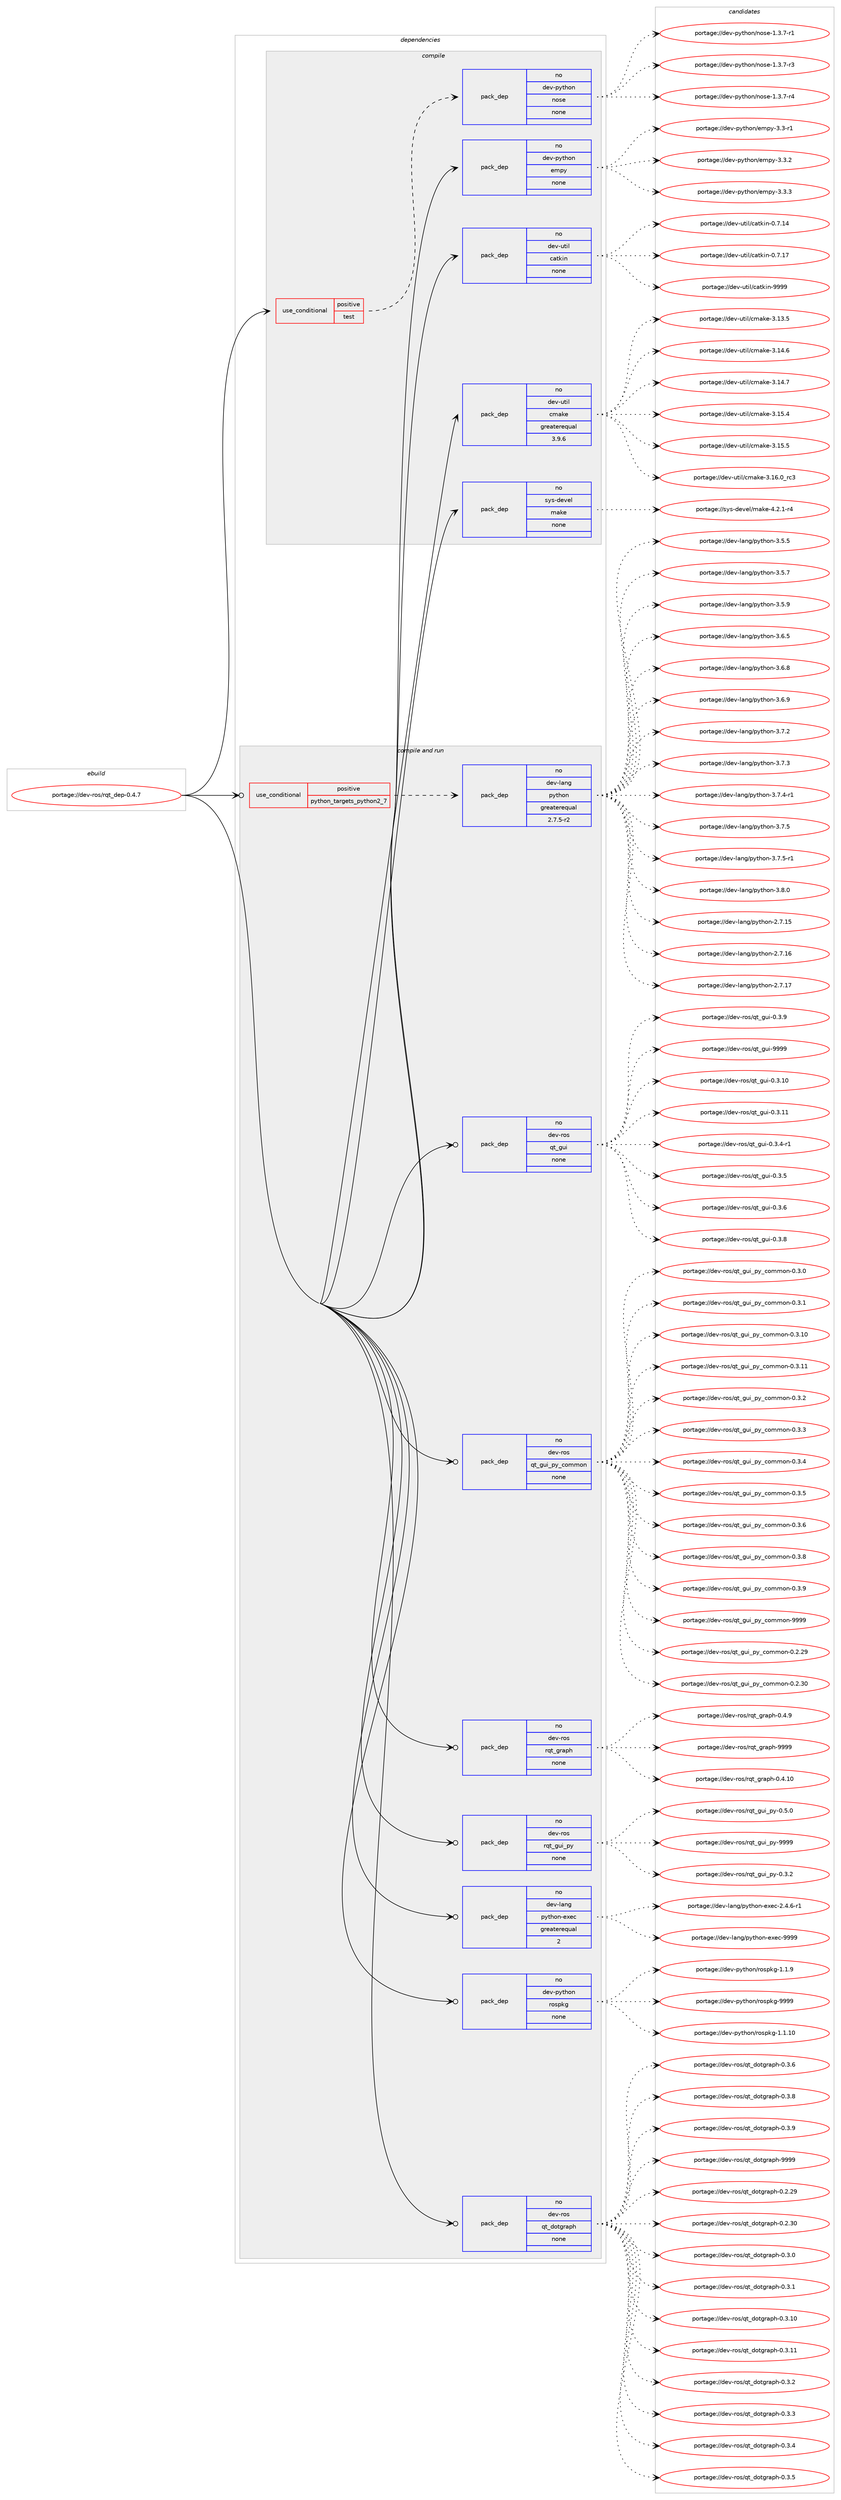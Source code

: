 digraph prolog {

# *************
# Graph options
# *************

newrank=true;
concentrate=true;
compound=true;
graph [rankdir=LR,fontname=Helvetica,fontsize=10,ranksep=1.5];#, ranksep=2.5, nodesep=0.2];
edge  [arrowhead=vee];
node  [fontname=Helvetica,fontsize=10];

# **********
# The ebuild
# **********

subgraph cluster_leftcol {
color=gray;
rank=same;
label=<<i>ebuild</i>>;
id [label="portage://dev-ros/rqt_dep-0.4.7", color=red, width=4, href="../dev-ros/rqt_dep-0.4.7.svg"];
}

# ****************
# The dependencies
# ****************

subgraph cluster_midcol {
color=gray;
label=<<i>dependencies</i>>;
subgraph cluster_compile {
fillcolor="#eeeeee";
style=filled;
label=<<i>compile</i>>;
subgraph cond44564 {
dependency200329 [label=<<TABLE BORDER="0" CELLBORDER="1" CELLSPACING="0" CELLPADDING="4"><TR><TD ROWSPAN="3" CELLPADDING="10">use_conditional</TD></TR><TR><TD>positive</TD></TR><TR><TD>test</TD></TR></TABLE>>, shape=none, color=red];
subgraph pack152337 {
dependency200330 [label=<<TABLE BORDER="0" CELLBORDER="1" CELLSPACING="0" CELLPADDING="4" WIDTH="220"><TR><TD ROWSPAN="6" CELLPADDING="30">pack_dep</TD></TR><TR><TD WIDTH="110">no</TD></TR><TR><TD>dev-python</TD></TR><TR><TD>nose</TD></TR><TR><TD>none</TD></TR><TR><TD></TD></TR></TABLE>>, shape=none, color=blue];
}
dependency200329:e -> dependency200330:w [weight=20,style="dashed",arrowhead="vee"];
}
id:e -> dependency200329:w [weight=20,style="solid",arrowhead="vee"];
subgraph pack152338 {
dependency200331 [label=<<TABLE BORDER="0" CELLBORDER="1" CELLSPACING="0" CELLPADDING="4" WIDTH="220"><TR><TD ROWSPAN="6" CELLPADDING="30">pack_dep</TD></TR><TR><TD WIDTH="110">no</TD></TR><TR><TD>dev-python</TD></TR><TR><TD>empy</TD></TR><TR><TD>none</TD></TR><TR><TD></TD></TR></TABLE>>, shape=none, color=blue];
}
id:e -> dependency200331:w [weight=20,style="solid",arrowhead="vee"];
subgraph pack152339 {
dependency200332 [label=<<TABLE BORDER="0" CELLBORDER="1" CELLSPACING="0" CELLPADDING="4" WIDTH="220"><TR><TD ROWSPAN="6" CELLPADDING="30">pack_dep</TD></TR><TR><TD WIDTH="110">no</TD></TR><TR><TD>dev-util</TD></TR><TR><TD>catkin</TD></TR><TR><TD>none</TD></TR><TR><TD></TD></TR></TABLE>>, shape=none, color=blue];
}
id:e -> dependency200332:w [weight=20,style="solid",arrowhead="vee"];
subgraph pack152340 {
dependency200333 [label=<<TABLE BORDER="0" CELLBORDER="1" CELLSPACING="0" CELLPADDING="4" WIDTH="220"><TR><TD ROWSPAN="6" CELLPADDING="30">pack_dep</TD></TR><TR><TD WIDTH="110">no</TD></TR><TR><TD>dev-util</TD></TR><TR><TD>cmake</TD></TR><TR><TD>greaterequal</TD></TR><TR><TD>3.9.6</TD></TR></TABLE>>, shape=none, color=blue];
}
id:e -> dependency200333:w [weight=20,style="solid",arrowhead="vee"];
subgraph pack152341 {
dependency200334 [label=<<TABLE BORDER="0" CELLBORDER="1" CELLSPACING="0" CELLPADDING="4" WIDTH="220"><TR><TD ROWSPAN="6" CELLPADDING="30">pack_dep</TD></TR><TR><TD WIDTH="110">no</TD></TR><TR><TD>sys-devel</TD></TR><TR><TD>make</TD></TR><TR><TD>none</TD></TR><TR><TD></TD></TR></TABLE>>, shape=none, color=blue];
}
id:e -> dependency200334:w [weight=20,style="solid",arrowhead="vee"];
}
subgraph cluster_compileandrun {
fillcolor="#eeeeee";
style=filled;
label=<<i>compile and run</i>>;
subgraph cond44565 {
dependency200335 [label=<<TABLE BORDER="0" CELLBORDER="1" CELLSPACING="0" CELLPADDING="4"><TR><TD ROWSPAN="3" CELLPADDING="10">use_conditional</TD></TR><TR><TD>positive</TD></TR><TR><TD>python_targets_python2_7</TD></TR></TABLE>>, shape=none, color=red];
subgraph pack152342 {
dependency200336 [label=<<TABLE BORDER="0" CELLBORDER="1" CELLSPACING="0" CELLPADDING="4" WIDTH="220"><TR><TD ROWSPAN="6" CELLPADDING="30">pack_dep</TD></TR><TR><TD WIDTH="110">no</TD></TR><TR><TD>dev-lang</TD></TR><TR><TD>python</TD></TR><TR><TD>greaterequal</TD></TR><TR><TD>2.7.5-r2</TD></TR></TABLE>>, shape=none, color=blue];
}
dependency200335:e -> dependency200336:w [weight=20,style="dashed",arrowhead="vee"];
}
id:e -> dependency200335:w [weight=20,style="solid",arrowhead="odotvee"];
subgraph pack152343 {
dependency200337 [label=<<TABLE BORDER="0" CELLBORDER="1" CELLSPACING="0" CELLPADDING="4" WIDTH="220"><TR><TD ROWSPAN="6" CELLPADDING="30">pack_dep</TD></TR><TR><TD WIDTH="110">no</TD></TR><TR><TD>dev-lang</TD></TR><TR><TD>python-exec</TD></TR><TR><TD>greaterequal</TD></TR><TR><TD>2</TD></TR></TABLE>>, shape=none, color=blue];
}
id:e -> dependency200337:w [weight=20,style="solid",arrowhead="odotvee"];
subgraph pack152344 {
dependency200338 [label=<<TABLE BORDER="0" CELLBORDER="1" CELLSPACING="0" CELLPADDING="4" WIDTH="220"><TR><TD ROWSPAN="6" CELLPADDING="30">pack_dep</TD></TR><TR><TD WIDTH="110">no</TD></TR><TR><TD>dev-python</TD></TR><TR><TD>rospkg</TD></TR><TR><TD>none</TD></TR><TR><TD></TD></TR></TABLE>>, shape=none, color=blue];
}
id:e -> dependency200338:w [weight=20,style="solid",arrowhead="odotvee"];
subgraph pack152345 {
dependency200339 [label=<<TABLE BORDER="0" CELLBORDER="1" CELLSPACING="0" CELLPADDING="4" WIDTH="220"><TR><TD ROWSPAN="6" CELLPADDING="30">pack_dep</TD></TR><TR><TD WIDTH="110">no</TD></TR><TR><TD>dev-ros</TD></TR><TR><TD>qt_dotgraph</TD></TR><TR><TD>none</TD></TR><TR><TD></TD></TR></TABLE>>, shape=none, color=blue];
}
id:e -> dependency200339:w [weight=20,style="solid",arrowhead="odotvee"];
subgraph pack152346 {
dependency200340 [label=<<TABLE BORDER="0" CELLBORDER="1" CELLSPACING="0" CELLPADDING="4" WIDTH="220"><TR><TD ROWSPAN="6" CELLPADDING="30">pack_dep</TD></TR><TR><TD WIDTH="110">no</TD></TR><TR><TD>dev-ros</TD></TR><TR><TD>qt_gui</TD></TR><TR><TD>none</TD></TR><TR><TD></TD></TR></TABLE>>, shape=none, color=blue];
}
id:e -> dependency200340:w [weight=20,style="solid",arrowhead="odotvee"];
subgraph pack152347 {
dependency200341 [label=<<TABLE BORDER="0" CELLBORDER="1" CELLSPACING="0" CELLPADDING="4" WIDTH="220"><TR><TD ROWSPAN="6" CELLPADDING="30">pack_dep</TD></TR><TR><TD WIDTH="110">no</TD></TR><TR><TD>dev-ros</TD></TR><TR><TD>qt_gui_py_common</TD></TR><TR><TD>none</TD></TR><TR><TD></TD></TR></TABLE>>, shape=none, color=blue];
}
id:e -> dependency200341:w [weight=20,style="solid",arrowhead="odotvee"];
subgraph pack152348 {
dependency200342 [label=<<TABLE BORDER="0" CELLBORDER="1" CELLSPACING="0" CELLPADDING="4" WIDTH="220"><TR><TD ROWSPAN="6" CELLPADDING="30">pack_dep</TD></TR><TR><TD WIDTH="110">no</TD></TR><TR><TD>dev-ros</TD></TR><TR><TD>rqt_graph</TD></TR><TR><TD>none</TD></TR><TR><TD></TD></TR></TABLE>>, shape=none, color=blue];
}
id:e -> dependency200342:w [weight=20,style="solid",arrowhead="odotvee"];
subgraph pack152349 {
dependency200343 [label=<<TABLE BORDER="0" CELLBORDER="1" CELLSPACING="0" CELLPADDING="4" WIDTH="220"><TR><TD ROWSPAN="6" CELLPADDING="30">pack_dep</TD></TR><TR><TD WIDTH="110">no</TD></TR><TR><TD>dev-ros</TD></TR><TR><TD>rqt_gui_py</TD></TR><TR><TD>none</TD></TR><TR><TD></TD></TR></TABLE>>, shape=none, color=blue];
}
id:e -> dependency200343:w [weight=20,style="solid",arrowhead="odotvee"];
}
subgraph cluster_run {
fillcolor="#eeeeee";
style=filled;
label=<<i>run</i>>;
}
}

# **************
# The candidates
# **************

subgraph cluster_choices {
rank=same;
color=gray;
label=<<i>candidates</i>>;

subgraph choice152337 {
color=black;
nodesep=1;
choiceportage10010111845112121116104111110471101111151014549465146554511449 [label="portage://dev-python/nose-1.3.7-r1", color=red, width=4,href="../dev-python/nose-1.3.7-r1.svg"];
choiceportage10010111845112121116104111110471101111151014549465146554511451 [label="portage://dev-python/nose-1.3.7-r3", color=red, width=4,href="../dev-python/nose-1.3.7-r3.svg"];
choiceportage10010111845112121116104111110471101111151014549465146554511452 [label="portage://dev-python/nose-1.3.7-r4", color=red, width=4,href="../dev-python/nose-1.3.7-r4.svg"];
dependency200330:e -> choiceportage10010111845112121116104111110471101111151014549465146554511449:w [style=dotted,weight="100"];
dependency200330:e -> choiceportage10010111845112121116104111110471101111151014549465146554511451:w [style=dotted,weight="100"];
dependency200330:e -> choiceportage10010111845112121116104111110471101111151014549465146554511452:w [style=dotted,weight="100"];
}
subgraph choice152338 {
color=black;
nodesep=1;
choiceportage1001011184511212111610411111047101109112121455146514511449 [label="portage://dev-python/empy-3.3-r1", color=red, width=4,href="../dev-python/empy-3.3-r1.svg"];
choiceportage1001011184511212111610411111047101109112121455146514650 [label="portage://dev-python/empy-3.3.2", color=red, width=4,href="../dev-python/empy-3.3.2.svg"];
choiceportage1001011184511212111610411111047101109112121455146514651 [label="portage://dev-python/empy-3.3.3", color=red, width=4,href="../dev-python/empy-3.3.3.svg"];
dependency200331:e -> choiceportage1001011184511212111610411111047101109112121455146514511449:w [style=dotted,weight="100"];
dependency200331:e -> choiceportage1001011184511212111610411111047101109112121455146514650:w [style=dotted,weight="100"];
dependency200331:e -> choiceportage1001011184511212111610411111047101109112121455146514651:w [style=dotted,weight="100"];
}
subgraph choice152339 {
color=black;
nodesep=1;
choiceportage1001011184511711610510847999711610710511045484655464952 [label="portage://dev-util/catkin-0.7.14", color=red, width=4,href="../dev-util/catkin-0.7.14.svg"];
choiceportage1001011184511711610510847999711610710511045484655464955 [label="portage://dev-util/catkin-0.7.17", color=red, width=4,href="../dev-util/catkin-0.7.17.svg"];
choiceportage100101118451171161051084799971161071051104557575757 [label="portage://dev-util/catkin-9999", color=red, width=4,href="../dev-util/catkin-9999.svg"];
dependency200332:e -> choiceportage1001011184511711610510847999711610710511045484655464952:w [style=dotted,weight="100"];
dependency200332:e -> choiceportage1001011184511711610510847999711610710511045484655464955:w [style=dotted,weight="100"];
dependency200332:e -> choiceportage100101118451171161051084799971161071051104557575757:w [style=dotted,weight="100"];
}
subgraph choice152340 {
color=black;
nodesep=1;
choiceportage1001011184511711610510847991099710710145514649514653 [label="portage://dev-util/cmake-3.13.5", color=red, width=4,href="../dev-util/cmake-3.13.5.svg"];
choiceportage1001011184511711610510847991099710710145514649524654 [label="portage://dev-util/cmake-3.14.6", color=red, width=4,href="../dev-util/cmake-3.14.6.svg"];
choiceportage1001011184511711610510847991099710710145514649524655 [label="portage://dev-util/cmake-3.14.7", color=red, width=4,href="../dev-util/cmake-3.14.7.svg"];
choiceportage1001011184511711610510847991099710710145514649534652 [label="portage://dev-util/cmake-3.15.4", color=red, width=4,href="../dev-util/cmake-3.15.4.svg"];
choiceportage1001011184511711610510847991099710710145514649534653 [label="portage://dev-util/cmake-3.15.5", color=red, width=4,href="../dev-util/cmake-3.15.5.svg"];
choiceportage1001011184511711610510847991099710710145514649544648951149951 [label="portage://dev-util/cmake-3.16.0_rc3", color=red, width=4,href="../dev-util/cmake-3.16.0_rc3.svg"];
dependency200333:e -> choiceportage1001011184511711610510847991099710710145514649514653:w [style=dotted,weight="100"];
dependency200333:e -> choiceportage1001011184511711610510847991099710710145514649524654:w [style=dotted,weight="100"];
dependency200333:e -> choiceportage1001011184511711610510847991099710710145514649524655:w [style=dotted,weight="100"];
dependency200333:e -> choiceportage1001011184511711610510847991099710710145514649534652:w [style=dotted,weight="100"];
dependency200333:e -> choiceportage1001011184511711610510847991099710710145514649534653:w [style=dotted,weight="100"];
dependency200333:e -> choiceportage1001011184511711610510847991099710710145514649544648951149951:w [style=dotted,weight="100"];
}
subgraph choice152341 {
color=black;
nodesep=1;
choiceportage1151211154510010111810110847109971071014552465046494511452 [label="portage://sys-devel/make-4.2.1-r4", color=red, width=4,href="../sys-devel/make-4.2.1-r4.svg"];
dependency200334:e -> choiceportage1151211154510010111810110847109971071014552465046494511452:w [style=dotted,weight="100"];
}
subgraph choice152342 {
color=black;
nodesep=1;
choiceportage10010111845108971101034711212111610411111045504655464953 [label="portage://dev-lang/python-2.7.15", color=red, width=4,href="../dev-lang/python-2.7.15.svg"];
choiceportage10010111845108971101034711212111610411111045504655464954 [label="portage://dev-lang/python-2.7.16", color=red, width=4,href="../dev-lang/python-2.7.16.svg"];
choiceportage10010111845108971101034711212111610411111045504655464955 [label="portage://dev-lang/python-2.7.17", color=red, width=4,href="../dev-lang/python-2.7.17.svg"];
choiceportage100101118451089711010347112121116104111110455146534653 [label="portage://dev-lang/python-3.5.5", color=red, width=4,href="../dev-lang/python-3.5.5.svg"];
choiceportage100101118451089711010347112121116104111110455146534655 [label="portage://dev-lang/python-3.5.7", color=red, width=4,href="../dev-lang/python-3.5.7.svg"];
choiceportage100101118451089711010347112121116104111110455146534657 [label="portage://dev-lang/python-3.5.9", color=red, width=4,href="../dev-lang/python-3.5.9.svg"];
choiceportage100101118451089711010347112121116104111110455146544653 [label="portage://dev-lang/python-3.6.5", color=red, width=4,href="../dev-lang/python-3.6.5.svg"];
choiceportage100101118451089711010347112121116104111110455146544656 [label="portage://dev-lang/python-3.6.8", color=red, width=4,href="../dev-lang/python-3.6.8.svg"];
choiceportage100101118451089711010347112121116104111110455146544657 [label="portage://dev-lang/python-3.6.9", color=red, width=4,href="../dev-lang/python-3.6.9.svg"];
choiceportage100101118451089711010347112121116104111110455146554650 [label="portage://dev-lang/python-3.7.2", color=red, width=4,href="../dev-lang/python-3.7.2.svg"];
choiceportage100101118451089711010347112121116104111110455146554651 [label="portage://dev-lang/python-3.7.3", color=red, width=4,href="../dev-lang/python-3.7.3.svg"];
choiceportage1001011184510897110103471121211161041111104551465546524511449 [label="portage://dev-lang/python-3.7.4-r1", color=red, width=4,href="../dev-lang/python-3.7.4-r1.svg"];
choiceportage100101118451089711010347112121116104111110455146554653 [label="portage://dev-lang/python-3.7.5", color=red, width=4,href="../dev-lang/python-3.7.5.svg"];
choiceportage1001011184510897110103471121211161041111104551465546534511449 [label="portage://dev-lang/python-3.7.5-r1", color=red, width=4,href="../dev-lang/python-3.7.5-r1.svg"];
choiceportage100101118451089711010347112121116104111110455146564648 [label="portage://dev-lang/python-3.8.0", color=red, width=4,href="../dev-lang/python-3.8.0.svg"];
dependency200336:e -> choiceportage10010111845108971101034711212111610411111045504655464953:w [style=dotted,weight="100"];
dependency200336:e -> choiceportage10010111845108971101034711212111610411111045504655464954:w [style=dotted,weight="100"];
dependency200336:e -> choiceportage10010111845108971101034711212111610411111045504655464955:w [style=dotted,weight="100"];
dependency200336:e -> choiceportage100101118451089711010347112121116104111110455146534653:w [style=dotted,weight="100"];
dependency200336:e -> choiceportage100101118451089711010347112121116104111110455146534655:w [style=dotted,weight="100"];
dependency200336:e -> choiceportage100101118451089711010347112121116104111110455146534657:w [style=dotted,weight="100"];
dependency200336:e -> choiceportage100101118451089711010347112121116104111110455146544653:w [style=dotted,weight="100"];
dependency200336:e -> choiceportage100101118451089711010347112121116104111110455146544656:w [style=dotted,weight="100"];
dependency200336:e -> choiceportage100101118451089711010347112121116104111110455146544657:w [style=dotted,weight="100"];
dependency200336:e -> choiceportage100101118451089711010347112121116104111110455146554650:w [style=dotted,weight="100"];
dependency200336:e -> choiceportage100101118451089711010347112121116104111110455146554651:w [style=dotted,weight="100"];
dependency200336:e -> choiceportage1001011184510897110103471121211161041111104551465546524511449:w [style=dotted,weight="100"];
dependency200336:e -> choiceportage100101118451089711010347112121116104111110455146554653:w [style=dotted,weight="100"];
dependency200336:e -> choiceportage1001011184510897110103471121211161041111104551465546534511449:w [style=dotted,weight="100"];
dependency200336:e -> choiceportage100101118451089711010347112121116104111110455146564648:w [style=dotted,weight="100"];
}
subgraph choice152343 {
color=black;
nodesep=1;
choiceportage10010111845108971101034711212111610411111045101120101994550465246544511449 [label="portage://dev-lang/python-exec-2.4.6-r1", color=red, width=4,href="../dev-lang/python-exec-2.4.6-r1.svg"];
choiceportage10010111845108971101034711212111610411111045101120101994557575757 [label="portage://dev-lang/python-exec-9999", color=red, width=4,href="../dev-lang/python-exec-9999.svg"];
dependency200337:e -> choiceportage10010111845108971101034711212111610411111045101120101994550465246544511449:w [style=dotted,weight="100"];
dependency200337:e -> choiceportage10010111845108971101034711212111610411111045101120101994557575757:w [style=dotted,weight="100"];
}
subgraph choice152344 {
color=black;
nodesep=1;
choiceportage100101118451121211161041111104711411111511210710345494649464948 [label="portage://dev-python/rospkg-1.1.10", color=red, width=4,href="../dev-python/rospkg-1.1.10.svg"];
choiceportage1001011184511212111610411111047114111115112107103454946494657 [label="portage://dev-python/rospkg-1.1.9", color=red, width=4,href="../dev-python/rospkg-1.1.9.svg"];
choiceportage10010111845112121116104111110471141111151121071034557575757 [label="portage://dev-python/rospkg-9999", color=red, width=4,href="../dev-python/rospkg-9999.svg"];
dependency200338:e -> choiceportage100101118451121211161041111104711411111511210710345494649464948:w [style=dotted,weight="100"];
dependency200338:e -> choiceportage1001011184511212111610411111047114111115112107103454946494657:w [style=dotted,weight="100"];
dependency200338:e -> choiceportage10010111845112121116104111110471141111151121071034557575757:w [style=dotted,weight="100"];
}
subgraph choice152345 {
color=black;
nodesep=1;
choiceportage1001011184511411111547113116951001111161031149711210445484650465057 [label="portage://dev-ros/qt_dotgraph-0.2.29", color=red, width=4,href="../dev-ros/qt_dotgraph-0.2.29.svg"];
choiceportage1001011184511411111547113116951001111161031149711210445484650465148 [label="portage://dev-ros/qt_dotgraph-0.2.30", color=red, width=4,href="../dev-ros/qt_dotgraph-0.2.30.svg"];
choiceportage10010111845114111115471131169510011111610311497112104454846514648 [label="portage://dev-ros/qt_dotgraph-0.3.0", color=red, width=4,href="../dev-ros/qt_dotgraph-0.3.0.svg"];
choiceportage10010111845114111115471131169510011111610311497112104454846514649 [label="portage://dev-ros/qt_dotgraph-0.3.1", color=red, width=4,href="../dev-ros/qt_dotgraph-0.3.1.svg"];
choiceportage1001011184511411111547113116951001111161031149711210445484651464948 [label="portage://dev-ros/qt_dotgraph-0.3.10", color=red, width=4,href="../dev-ros/qt_dotgraph-0.3.10.svg"];
choiceportage1001011184511411111547113116951001111161031149711210445484651464949 [label="portage://dev-ros/qt_dotgraph-0.3.11", color=red, width=4,href="../dev-ros/qt_dotgraph-0.3.11.svg"];
choiceportage10010111845114111115471131169510011111610311497112104454846514650 [label="portage://dev-ros/qt_dotgraph-0.3.2", color=red, width=4,href="../dev-ros/qt_dotgraph-0.3.2.svg"];
choiceportage10010111845114111115471131169510011111610311497112104454846514651 [label="portage://dev-ros/qt_dotgraph-0.3.3", color=red, width=4,href="../dev-ros/qt_dotgraph-0.3.3.svg"];
choiceportage10010111845114111115471131169510011111610311497112104454846514652 [label="portage://dev-ros/qt_dotgraph-0.3.4", color=red, width=4,href="../dev-ros/qt_dotgraph-0.3.4.svg"];
choiceportage10010111845114111115471131169510011111610311497112104454846514653 [label="portage://dev-ros/qt_dotgraph-0.3.5", color=red, width=4,href="../dev-ros/qt_dotgraph-0.3.5.svg"];
choiceportage10010111845114111115471131169510011111610311497112104454846514654 [label="portage://dev-ros/qt_dotgraph-0.3.6", color=red, width=4,href="../dev-ros/qt_dotgraph-0.3.6.svg"];
choiceportage10010111845114111115471131169510011111610311497112104454846514656 [label="portage://dev-ros/qt_dotgraph-0.3.8", color=red, width=4,href="../dev-ros/qt_dotgraph-0.3.8.svg"];
choiceportage10010111845114111115471131169510011111610311497112104454846514657 [label="portage://dev-ros/qt_dotgraph-0.3.9", color=red, width=4,href="../dev-ros/qt_dotgraph-0.3.9.svg"];
choiceportage100101118451141111154711311695100111116103114971121044557575757 [label="portage://dev-ros/qt_dotgraph-9999", color=red, width=4,href="../dev-ros/qt_dotgraph-9999.svg"];
dependency200339:e -> choiceportage1001011184511411111547113116951001111161031149711210445484650465057:w [style=dotted,weight="100"];
dependency200339:e -> choiceportage1001011184511411111547113116951001111161031149711210445484650465148:w [style=dotted,weight="100"];
dependency200339:e -> choiceportage10010111845114111115471131169510011111610311497112104454846514648:w [style=dotted,weight="100"];
dependency200339:e -> choiceportage10010111845114111115471131169510011111610311497112104454846514649:w [style=dotted,weight="100"];
dependency200339:e -> choiceportage1001011184511411111547113116951001111161031149711210445484651464948:w [style=dotted,weight="100"];
dependency200339:e -> choiceportage1001011184511411111547113116951001111161031149711210445484651464949:w [style=dotted,weight="100"];
dependency200339:e -> choiceportage10010111845114111115471131169510011111610311497112104454846514650:w [style=dotted,weight="100"];
dependency200339:e -> choiceportage10010111845114111115471131169510011111610311497112104454846514651:w [style=dotted,weight="100"];
dependency200339:e -> choiceportage10010111845114111115471131169510011111610311497112104454846514652:w [style=dotted,weight="100"];
dependency200339:e -> choiceportage10010111845114111115471131169510011111610311497112104454846514653:w [style=dotted,weight="100"];
dependency200339:e -> choiceportage10010111845114111115471131169510011111610311497112104454846514654:w [style=dotted,weight="100"];
dependency200339:e -> choiceportage10010111845114111115471131169510011111610311497112104454846514656:w [style=dotted,weight="100"];
dependency200339:e -> choiceportage10010111845114111115471131169510011111610311497112104454846514657:w [style=dotted,weight="100"];
dependency200339:e -> choiceportage100101118451141111154711311695100111116103114971121044557575757:w [style=dotted,weight="100"];
}
subgraph choice152346 {
color=black;
nodesep=1;
choiceportage10010111845114111115471131169510311710545484651464948 [label="portage://dev-ros/qt_gui-0.3.10", color=red, width=4,href="../dev-ros/qt_gui-0.3.10.svg"];
choiceportage10010111845114111115471131169510311710545484651464949 [label="portage://dev-ros/qt_gui-0.3.11", color=red, width=4,href="../dev-ros/qt_gui-0.3.11.svg"];
choiceportage1001011184511411111547113116951031171054548465146524511449 [label="portage://dev-ros/qt_gui-0.3.4-r1", color=red, width=4,href="../dev-ros/qt_gui-0.3.4-r1.svg"];
choiceportage100101118451141111154711311695103117105454846514653 [label="portage://dev-ros/qt_gui-0.3.5", color=red, width=4,href="../dev-ros/qt_gui-0.3.5.svg"];
choiceportage100101118451141111154711311695103117105454846514654 [label="portage://dev-ros/qt_gui-0.3.6", color=red, width=4,href="../dev-ros/qt_gui-0.3.6.svg"];
choiceportage100101118451141111154711311695103117105454846514656 [label="portage://dev-ros/qt_gui-0.3.8", color=red, width=4,href="../dev-ros/qt_gui-0.3.8.svg"];
choiceportage100101118451141111154711311695103117105454846514657 [label="portage://dev-ros/qt_gui-0.3.9", color=red, width=4,href="../dev-ros/qt_gui-0.3.9.svg"];
choiceportage1001011184511411111547113116951031171054557575757 [label="portage://dev-ros/qt_gui-9999", color=red, width=4,href="../dev-ros/qt_gui-9999.svg"];
dependency200340:e -> choiceportage10010111845114111115471131169510311710545484651464948:w [style=dotted,weight="100"];
dependency200340:e -> choiceportage10010111845114111115471131169510311710545484651464949:w [style=dotted,weight="100"];
dependency200340:e -> choiceportage1001011184511411111547113116951031171054548465146524511449:w [style=dotted,weight="100"];
dependency200340:e -> choiceportage100101118451141111154711311695103117105454846514653:w [style=dotted,weight="100"];
dependency200340:e -> choiceportage100101118451141111154711311695103117105454846514654:w [style=dotted,weight="100"];
dependency200340:e -> choiceportage100101118451141111154711311695103117105454846514656:w [style=dotted,weight="100"];
dependency200340:e -> choiceportage100101118451141111154711311695103117105454846514657:w [style=dotted,weight="100"];
dependency200340:e -> choiceportage1001011184511411111547113116951031171054557575757:w [style=dotted,weight="100"];
}
subgraph choice152347 {
color=black;
nodesep=1;
choiceportage10010111845114111115471131169510311710595112121959911110910911111045484650465057 [label="portage://dev-ros/qt_gui_py_common-0.2.29", color=red, width=4,href="../dev-ros/qt_gui_py_common-0.2.29.svg"];
choiceportage10010111845114111115471131169510311710595112121959911110910911111045484650465148 [label="portage://dev-ros/qt_gui_py_common-0.2.30", color=red, width=4,href="../dev-ros/qt_gui_py_common-0.2.30.svg"];
choiceportage100101118451141111154711311695103117105951121219599111109109111110454846514648 [label="portage://dev-ros/qt_gui_py_common-0.3.0", color=red, width=4,href="../dev-ros/qt_gui_py_common-0.3.0.svg"];
choiceportage100101118451141111154711311695103117105951121219599111109109111110454846514649 [label="portage://dev-ros/qt_gui_py_common-0.3.1", color=red, width=4,href="../dev-ros/qt_gui_py_common-0.3.1.svg"];
choiceportage10010111845114111115471131169510311710595112121959911110910911111045484651464948 [label="portage://dev-ros/qt_gui_py_common-0.3.10", color=red, width=4,href="../dev-ros/qt_gui_py_common-0.3.10.svg"];
choiceportage10010111845114111115471131169510311710595112121959911110910911111045484651464949 [label="portage://dev-ros/qt_gui_py_common-0.3.11", color=red, width=4,href="../dev-ros/qt_gui_py_common-0.3.11.svg"];
choiceportage100101118451141111154711311695103117105951121219599111109109111110454846514650 [label="portage://dev-ros/qt_gui_py_common-0.3.2", color=red, width=4,href="../dev-ros/qt_gui_py_common-0.3.2.svg"];
choiceportage100101118451141111154711311695103117105951121219599111109109111110454846514651 [label="portage://dev-ros/qt_gui_py_common-0.3.3", color=red, width=4,href="../dev-ros/qt_gui_py_common-0.3.3.svg"];
choiceportage100101118451141111154711311695103117105951121219599111109109111110454846514652 [label="portage://dev-ros/qt_gui_py_common-0.3.4", color=red, width=4,href="../dev-ros/qt_gui_py_common-0.3.4.svg"];
choiceportage100101118451141111154711311695103117105951121219599111109109111110454846514653 [label="portage://dev-ros/qt_gui_py_common-0.3.5", color=red, width=4,href="../dev-ros/qt_gui_py_common-0.3.5.svg"];
choiceportage100101118451141111154711311695103117105951121219599111109109111110454846514654 [label="portage://dev-ros/qt_gui_py_common-0.3.6", color=red, width=4,href="../dev-ros/qt_gui_py_common-0.3.6.svg"];
choiceportage100101118451141111154711311695103117105951121219599111109109111110454846514656 [label="portage://dev-ros/qt_gui_py_common-0.3.8", color=red, width=4,href="../dev-ros/qt_gui_py_common-0.3.8.svg"];
choiceportage100101118451141111154711311695103117105951121219599111109109111110454846514657 [label="portage://dev-ros/qt_gui_py_common-0.3.9", color=red, width=4,href="../dev-ros/qt_gui_py_common-0.3.9.svg"];
choiceportage1001011184511411111547113116951031171059511212195991111091091111104557575757 [label="portage://dev-ros/qt_gui_py_common-9999", color=red, width=4,href="../dev-ros/qt_gui_py_common-9999.svg"];
dependency200341:e -> choiceportage10010111845114111115471131169510311710595112121959911110910911111045484650465057:w [style=dotted,weight="100"];
dependency200341:e -> choiceportage10010111845114111115471131169510311710595112121959911110910911111045484650465148:w [style=dotted,weight="100"];
dependency200341:e -> choiceportage100101118451141111154711311695103117105951121219599111109109111110454846514648:w [style=dotted,weight="100"];
dependency200341:e -> choiceportage100101118451141111154711311695103117105951121219599111109109111110454846514649:w [style=dotted,weight="100"];
dependency200341:e -> choiceportage10010111845114111115471131169510311710595112121959911110910911111045484651464948:w [style=dotted,weight="100"];
dependency200341:e -> choiceportage10010111845114111115471131169510311710595112121959911110910911111045484651464949:w [style=dotted,weight="100"];
dependency200341:e -> choiceportage100101118451141111154711311695103117105951121219599111109109111110454846514650:w [style=dotted,weight="100"];
dependency200341:e -> choiceportage100101118451141111154711311695103117105951121219599111109109111110454846514651:w [style=dotted,weight="100"];
dependency200341:e -> choiceportage100101118451141111154711311695103117105951121219599111109109111110454846514652:w [style=dotted,weight="100"];
dependency200341:e -> choiceportage100101118451141111154711311695103117105951121219599111109109111110454846514653:w [style=dotted,weight="100"];
dependency200341:e -> choiceportage100101118451141111154711311695103117105951121219599111109109111110454846514654:w [style=dotted,weight="100"];
dependency200341:e -> choiceportage100101118451141111154711311695103117105951121219599111109109111110454846514656:w [style=dotted,weight="100"];
dependency200341:e -> choiceportage100101118451141111154711311695103117105951121219599111109109111110454846514657:w [style=dotted,weight="100"];
dependency200341:e -> choiceportage1001011184511411111547113116951031171059511212195991111091091111104557575757:w [style=dotted,weight="100"];
}
subgraph choice152348 {
color=black;
nodesep=1;
choiceportage1001011184511411111547114113116951031149711210445484652464948 [label="portage://dev-ros/rqt_graph-0.4.10", color=red, width=4,href="../dev-ros/rqt_graph-0.4.10.svg"];
choiceportage10010111845114111115471141131169510311497112104454846524657 [label="portage://dev-ros/rqt_graph-0.4.9", color=red, width=4,href="../dev-ros/rqt_graph-0.4.9.svg"];
choiceportage100101118451141111154711411311695103114971121044557575757 [label="portage://dev-ros/rqt_graph-9999", color=red, width=4,href="../dev-ros/rqt_graph-9999.svg"];
dependency200342:e -> choiceportage1001011184511411111547114113116951031149711210445484652464948:w [style=dotted,weight="100"];
dependency200342:e -> choiceportage10010111845114111115471141131169510311497112104454846524657:w [style=dotted,weight="100"];
dependency200342:e -> choiceportage100101118451141111154711411311695103114971121044557575757:w [style=dotted,weight="100"];
}
subgraph choice152349 {
color=black;
nodesep=1;
choiceportage10010111845114111115471141131169510311710595112121454846514650 [label="portage://dev-ros/rqt_gui_py-0.3.2", color=red, width=4,href="../dev-ros/rqt_gui_py-0.3.2.svg"];
choiceportage10010111845114111115471141131169510311710595112121454846534648 [label="portage://dev-ros/rqt_gui_py-0.5.0", color=red, width=4,href="../dev-ros/rqt_gui_py-0.5.0.svg"];
choiceportage100101118451141111154711411311695103117105951121214557575757 [label="portage://dev-ros/rqt_gui_py-9999", color=red, width=4,href="../dev-ros/rqt_gui_py-9999.svg"];
dependency200343:e -> choiceportage10010111845114111115471141131169510311710595112121454846514650:w [style=dotted,weight="100"];
dependency200343:e -> choiceportage10010111845114111115471141131169510311710595112121454846534648:w [style=dotted,weight="100"];
dependency200343:e -> choiceportage100101118451141111154711411311695103117105951121214557575757:w [style=dotted,weight="100"];
}
}

}
